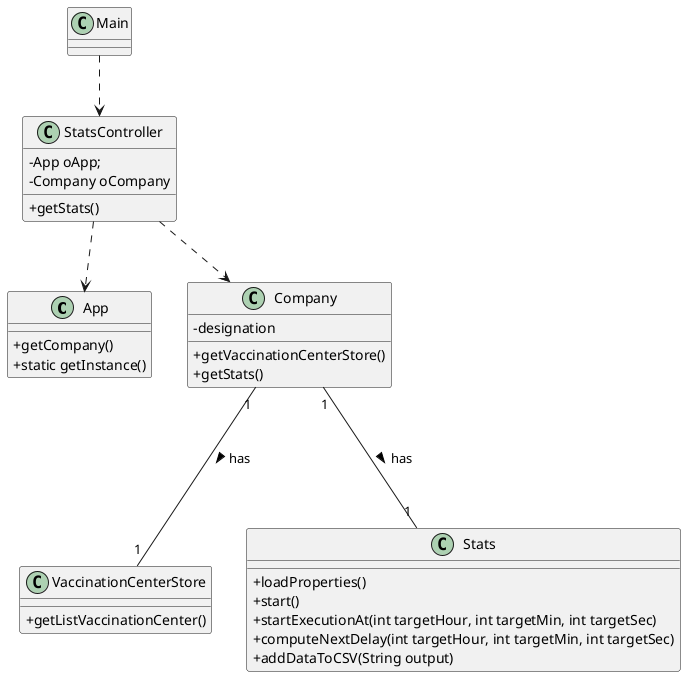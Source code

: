 @startuml
'https://plantuml.com/class-diagram
skinparam classAttributeIconSize 0
class App{
    +getCompany()
    +static getInstance()
}


class Main {
}


class StatsController{
    -App oApp;
    -Company oCompany
    +getStats()
}

class Company {
    -designation
    +getVaccinationCenterStore()
    +getStats()
}

class VaccinationCenterStore{
    +getListVaccinationCenter()
}


class Stats{
    +loadProperties()
    +start()
    +startExecutionAt(int targetHour, int targetMin, int targetSec)
    +computeNextDelay(int targetHour, int targetMin, int targetSec)
    +addDataToCSV(String output)
}

Main ..> StatsController

StatsController .down.> App
StatsController .down.> Company

Company "1" -down-- "1" Stats : has >
Company "1" -down-- "1" VaccinationCenterStore : has >

@enduml